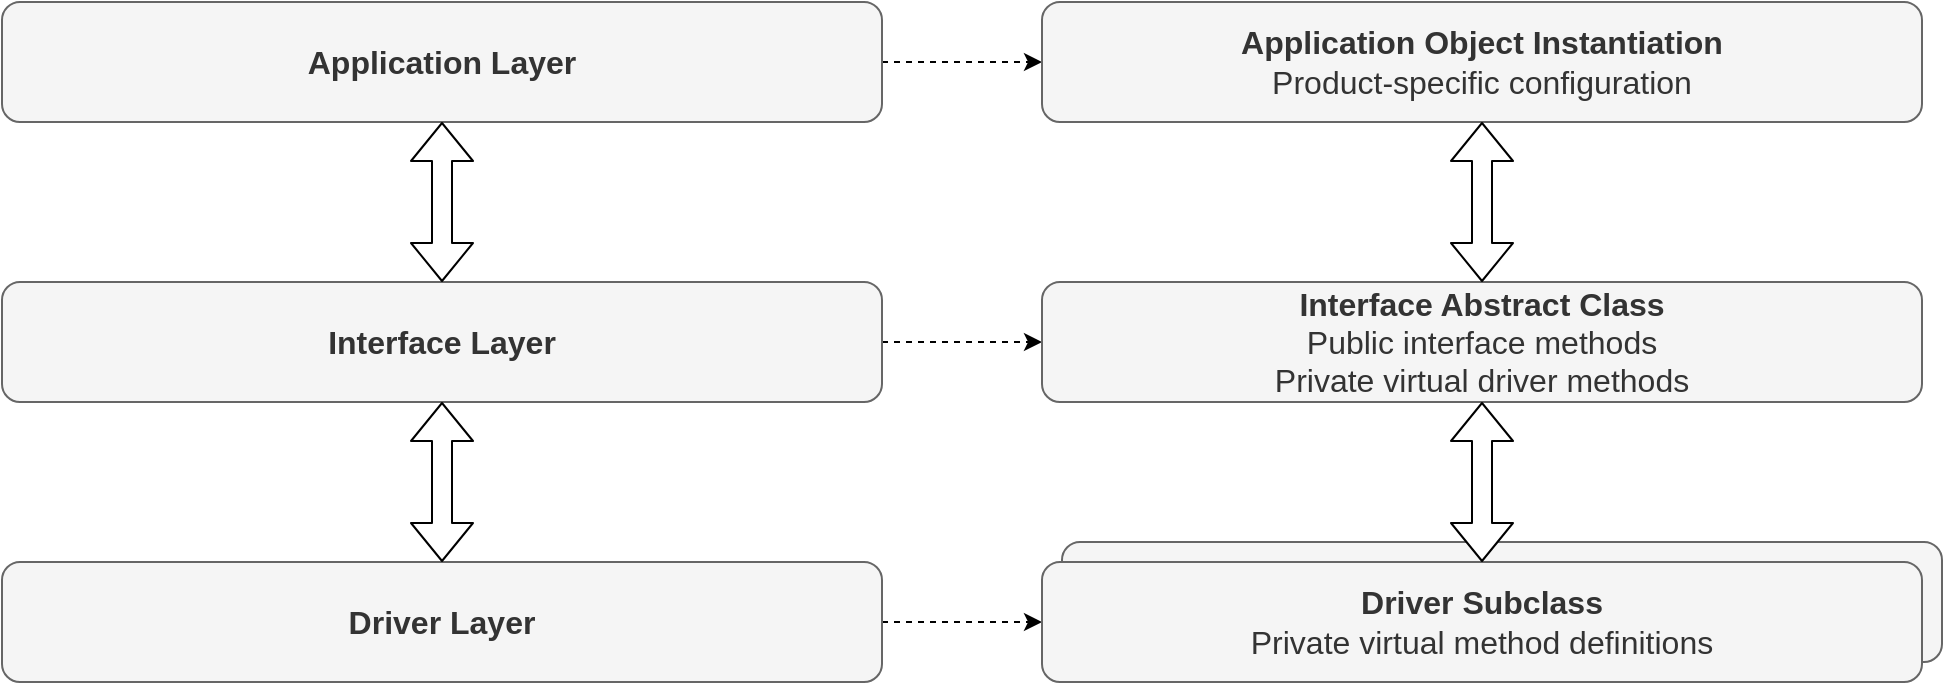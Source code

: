 <mxfile version="12.9.9" type="device"><diagram id="U2-rYpqtUnOnPeTDDvCR" name="Page-1"><mxGraphModel dx="1331" dy="772" grid="1" gridSize="10" guides="1" tooltips="1" connect="1" arrows="1" fold="1" page="1" pageScale="1" pageWidth="1400" pageHeight="850" math="0" shadow="0"><root><mxCell id="0"/><mxCell id="1" parent="0"/><mxCell id="mFmspiaXuaklcuCKVrFl-24" value="Driver Subclass&lt;br&gt;&lt;span style=&quot;font-weight: normal&quot;&gt;Private virtual method definitions&lt;/span&gt;" style="rounded=1;whiteSpace=wrap;html=1;fontStyle=1;fontSize=16;fillColor=#f5f5f5;strokeColor=#666666;fontColor=#333333;" vertex="1" parent="1"><mxGeometry x="770" y="310" width="440" height="60" as="geometry"/></mxCell><mxCell id="mFmspiaXuaklcuCKVrFl-25" style="edgeStyle=orthogonalEdgeStyle;rounded=0;orthogonalLoop=1;jettySize=auto;html=1;exitX=1;exitY=0.5;exitDx=0;exitDy=0;entryX=0;entryY=0.5;entryDx=0;entryDy=0;startArrow=none;startFill=0;endArrow=classic;endFill=1;fillColor=#ffffff;fontSize=14;dashed=1;" edge="1" parent="1" source="mFmspiaXuaklcuCKVrFl-1" target="mFmspiaXuaklcuCKVrFl-19"><mxGeometry relative="1" as="geometry"/></mxCell><mxCell id="mFmspiaXuaklcuCKVrFl-1" value="Application Layer" style="rounded=1;whiteSpace=wrap;html=1;fontStyle=1;fontSize=16;fillColor=#f5f5f5;strokeColor=#666666;fontColor=#333333;" vertex="1" parent="1"><mxGeometry x="240" y="40" width="440" height="60" as="geometry"/></mxCell><mxCell id="mFmspiaXuaklcuCKVrFl-26" style="edgeStyle=orthogonalEdgeStyle;rounded=0;orthogonalLoop=1;jettySize=auto;html=1;exitX=1;exitY=0.5;exitDx=0;exitDy=0;entryX=0;entryY=0.5;entryDx=0;entryDy=0;dashed=1;startArrow=none;startFill=0;endArrow=classic;endFill=1;fillColor=#ffffff;fontSize=14;" edge="1" parent="1" source="mFmspiaXuaklcuCKVrFl-2" target="mFmspiaXuaklcuCKVrFl-20"><mxGeometry relative="1" as="geometry"/></mxCell><mxCell id="mFmspiaXuaklcuCKVrFl-2" value="Interface Layer" style="rounded=1;whiteSpace=wrap;html=1;fontStyle=1;fontSize=16;fillColor=#f5f5f5;strokeColor=#666666;fontColor=#333333;" vertex="1" parent="1"><mxGeometry x="240" y="180" width="440" height="60" as="geometry"/></mxCell><mxCell id="mFmspiaXuaklcuCKVrFl-27" style="edgeStyle=orthogonalEdgeStyle;rounded=0;orthogonalLoop=1;jettySize=auto;html=1;exitX=1;exitY=0.5;exitDx=0;exitDy=0;entryX=0;entryY=0.5;entryDx=0;entryDy=0;dashed=1;startArrow=none;startFill=0;endArrow=classic;endFill=1;fillColor=#ffffff;fontSize=14;" edge="1" parent="1" source="mFmspiaXuaklcuCKVrFl-3" target="mFmspiaXuaklcuCKVrFl-21"><mxGeometry relative="1" as="geometry"/></mxCell><mxCell id="mFmspiaXuaklcuCKVrFl-3" value="Driver Layer" style="rounded=1;whiteSpace=wrap;html=1;fontStyle=1;fontSize=16;fillColor=#f5f5f5;strokeColor=#666666;fontColor=#333333;" vertex="1" parent="1"><mxGeometry x="240" y="320" width="440" height="60" as="geometry"/></mxCell><mxCell id="mFmspiaXuaklcuCKVrFl-7" value="" style="shape=flexArrow;endArrow=classic;startArrow=classic;html=1;fontSize=16;entryX=0.5;entryY=1;entryDx=0;entryDy=0;exitX=0.5;exitY=0;exitDx=0;exitDy=0;fillColor=#ffffff;" edge="1" parent="1" source="mFmspiaXuaklcuCKVrFl-2" target="mFmspiaXuaklcuCKVrFl-1"><mxGeometry width="50" height="50" relative="1" as="geometry"><mxPoint x="275" y="330" as="sourcePoint"/><mxPoint x="325" y="280" as="targetPoint"/></mxGeometry></mxCell><mxCell id="mFmspiaXuaklcuCKVrFl-8" value="" style="shape=flexArrow;endArrow=classic;startArrow=classic;html=1;fontSize=16;entryX=0.5;entryY=1;entryDx=0;entryDy=0;exitX=0.5;exitY=0;exitDx=0;exitDy=0;fillColor=#ffffff;" edge="1" parent="1" source="mFmspiaXuaklcuCKVrFl-3" target="mFmspiaXuaklcuCKVrFl-2"><mxGeometry width="50" height="50" relative="1" as="geometry"><mxPoint x="405" y="190" as="sourcePoint"/><mxPoint x="405" y="110" as="targetPoint"/></mxGeometry></mxCell><mxCell id="mFmspiaXuaklcuCKVrFl-19" value="Application Object Instantiation&lt;br&gt;&lt;span style=&quot;font-weight: normal&quot;&gt;Product-specific configuration&lt;/span&gt;" style="rounded=1;whiteSpace=wrap;html=1;fontStyle=1;fontSize=16;fillColor=#f5f5f5;strokeColor=#666666;fontColor=#333333;" vertex="1" parent="1"><mxGeometry x="760" y="40" width="440" height="60" as="geometry"/></mxCell><mxCell id="mFmspiaXuaklcuCKVrFl-20" value="Interface Abstract Class&lt;br&gt;&lt;span style=&quot;font-weight: normal&quot;&gt;Public interface methods&lt;br&gt;Private virtual driver methods&lt;/span&gt;" style="rounded=1;whiteSpace=wrap;html=1;fontStyle=1;fontSize=16;fillColor=#f5f5f5;strokeColor=#666666;fontColor=#333333;" vertex="1" parent="1"><mxGeometry x="760" y="180" width="440" height="60" as="geometry"/></mxCell><mxCell id="mFmspiaXuaklcuCKVrFl-21" value="Driver Subclass&lt;br&gt;&lt;span style=&quot;font-weight: normal&quot;&gt;Private virtual method definitions&lt;/span&gt;" style="rounded=1;whiteSpace=wrap;html=1;fontStyle=1;fontSize=16;fillColor=#f5f5f5;strokeColor=#666666;fontColor=#333333;" vertex="1" parent="1"><mxGeometry x="760" y="320" width="440" height="60" as="geometry"/></mxCell><mxCell id="mFmspiaXuaklcuCKVrFl-22" value="" style="shape=flexArrow;endArrow=classic;startArrow=classic;html=1;fontSize=16;entryX=0.5;entryY=1;entryDx=0;entryDy=0;exitX=0.5;exitY=0;exitDx=0;exitDy=0;fillColor=#ffffff;" edge="1" parent="1" source="mFmspiaXuaklcuCKVrFl-20" target="mFmspiaXuaklcuCKVrFl-19"><mxGeometry width="50" height="50" relative="1" as="geometry"><mxPoint x="925" y="330" as="sourcePoint"/><mxPoint x="975" y="280" as="targetPoint"/></mxGeometry></mxCell><mxCell id="mFmspiaXuaklcuCKVrFl-23" value="" style="shape=flexArrow;endArrow=classic;startArrow=classic;html=1;fontSize=16;entryX=0.5;entryY=1;entryDx=0;entryDy=0;exitX=0.5;exitY=0;exitDx=0;exitDy=0;fillColor=#ffffff;" edge="1" parent="1" source="mFmspiaXuaklcuCKVrFl-21" target="mFmspiaXuaklcuCKVrFl-20"><mxGeometry width="50" height="50" relative="1" as="geometry"><mxPoint x="1055" y="190" as="sourcePoint"/><mxPoint x="1055" y="110" as="targetPoint"/></mxGeometry></mxCell></root></mxGraphModel></diagram></mxfile>